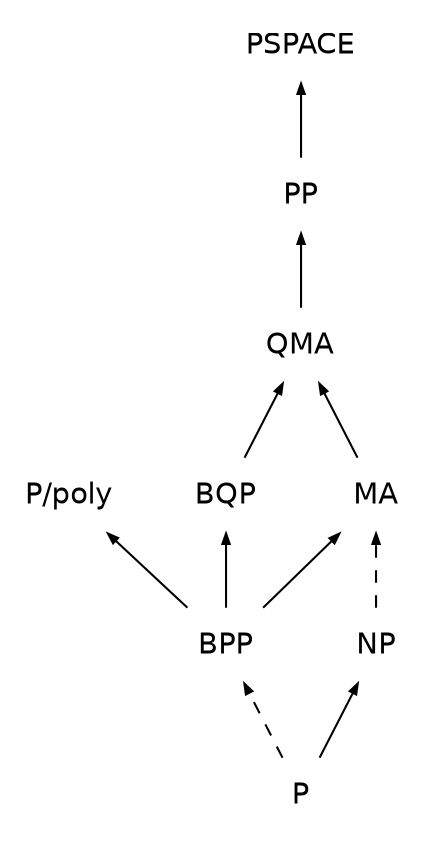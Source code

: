digraph G {
rankdir="BT";
node [shape="plaintext" fontname="Helvetica"];
edge[arrowsize=0.5];
BPP -> "P/poly";
P -> NP;
NP -> MA [style="dashed"];
BPP -> MA;
P -> BPP [style="dashed"];
BPP -> BQP -> QMA -> PP -> PSPACE;
MA -> QMA;
}

